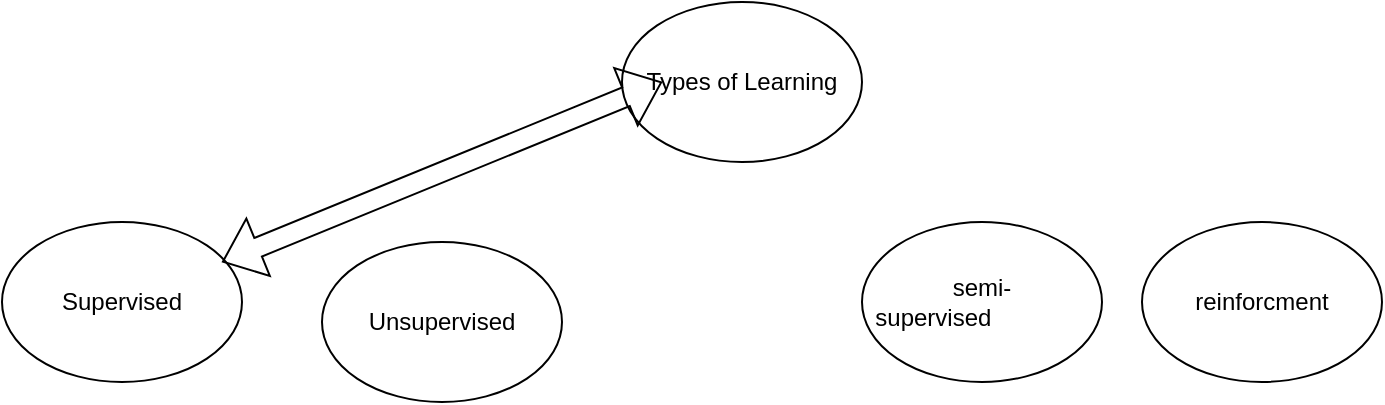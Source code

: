 <mxfile version="24.7.7">
  <diagram name="Page-1" id="xGKrFz1Rdxw9dZRJyv8H">
    <mxGraphModel dx="1436" dy="865" grid="1" gridSize="10" guides="1" tooltips="1" connect="1" arrows="1" fold="1" page="1" pageScale="1" pageWidth="850" pageHeight="1100" math="0" shadow="0">
      <root>
        <mxCell id="0" />
        <mxCell id="1" parent="0" />
        <mxCell id="REc7kCHoqS69s77JEUHz-1" value="Types of Learning" style="ellipse;whiteSpace=wrap;html=1;" vertex="1" parent="1">
          <mxGeometry x="360" width="120" height="80" as="geometry" />
        </mxCell>
        <mxCell id="REc7kCHoqS69s77JEUHz-2" value="Supervised" style="ellipse;whiteSpace=wrap;html=1;" vertex="1" parent="1">
          <mxGeometry x="50" y="110" width="120" height="80" as="geometry" />
        </mxCell>
        <mxCell id="REc7kCHoqS69s77JEUHz-3" value="Unsupervised" style="ellipse;whiteSpace=wrap;html=1;" vertex="1" parent="1">
          <mxGeometry x="210" y="120" width="120" height="80" as="geometry" />
        </mxCell>
        <mxCell id="REc7kCHoqS69s77JEUHz-4" value="semi-supervised&lt;span style=&quot;white-space: pre;&quot;&gt;&#x9;&lt;/span&gt;&lt;span style=&quot;white-space: pre;&quot;&gt;&#x9;&lt;/span&gt;" style="ellipse;whiteSpace=wrap;html=1;" vertex="1" parent="1">
          <mxGeometry x="480" y="110" width="120" height="80" as="geometry" />
        </mxCell>
        <mxCell id="REc7kCHoqS69s77JEUHz-5" value="reinforcment" style="ellipse;whiteSpace=wrap;html=1;" vertex="1" parent="1">
          <mxGeometry x="620" y="110" width="120" height="80" as="geometry" />
        </mxCell>
        <mxCell id="REc7kCHoqS69s77JEUHz-6" value="" style="shape=flexArrow;endArrow=classic;startArrow=classic;html=1;rounded=0;entryX=0.167;entryY=0.5;entryDx=0;entryDy=0;entryPerimeter=0;" edge="1" parent="1" target="REc7kCHoqS69s77JEUHz-1">
          <mxGeometry width="100" height="100" relative="1" as="geometry">
            <mxPoint x="160" y="130" as="sourcePoint" />
            <mxPoint x="260" y="30" as="targetPoint" />
          </mxGeometry>
        </mxCell>
      </root>
    </mxGraphModel>
  </diagram>
</mxfile>
